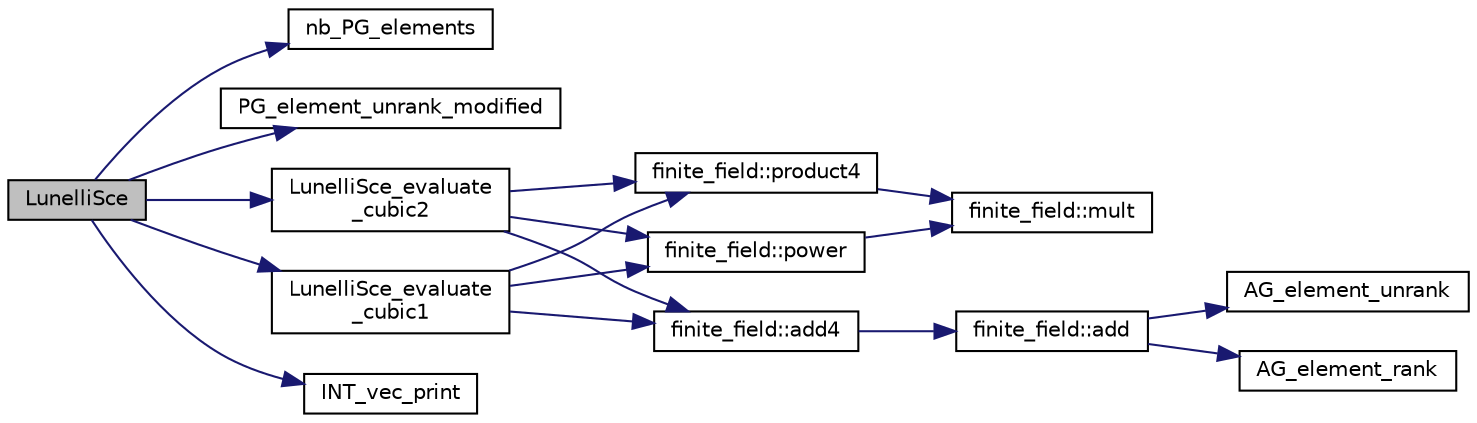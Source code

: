 digraph "LunelliSce"
{
  edge [fontname="Helvetica",fontsize="10",labelfontname="Helvetica",labelfontsize="10"];
  node [fontname="Helvetica",fontsize="10",shape=record];
  rankdir="LR";
  Node6126 [label="LunelliSce",height=0.2,width=0.4,color="black", fillcolor="grey75", style="filled", fontcolor="black"];
  Node6126 -> Node6127 [color="midnightblue",fontsize="10",style="solid",fontname="Helvetica"];
  Node6127 [label="nb_PG_elements",height=0.2,width=0.4,color="black", fillcolor="white", style="filled",URL="$d4/d67/geometry_8h.html#ada56c56cb5c7b39553dc0391f2df1cee"];
  Node6126 -> Node6128 [color="midnightblue",fontsize="10",style="solid",fontname="Helvetica"];
  Node6128 [label="PG_element_unrank_modified",height=0.2,width=0.4,color="black", fillcolor="white", style="filled",URL="$d4/d67/geometry_8h.html#a83ae9b605d496f6a90345303f6efae64"];
  Node6126 -> Node6129 [color="midnightblue",fontsize="10",style="solid",fontname="Helvetica"];
  Node6129 [label="LunelliSce_evaluate\l_cubic1",height=0.2,width=0.4,color="black", fillcolor="white", style="filled",URL="$d7/d94/data_8_c.html#a8f28c5a252bb6644322e34e902f249d2"];
  Node6129 -> Node6130 [color="midnightblue",fontsize="10",style="solid",fontname="Helvetica"];
  Node6130 [label="finite_field::power",height=0.2,width=0.4,color="black", fillcolor="white", style="filled",URL="$df/d5a/classfinite__field.html#a0437871b8f775f0b2d589188d9ad7e61"];
  Node6130 -> Node6131 [color="midnightblue",fontsize="10",style="solid",fontname="Helvetica"];
  Node6131 [label="finite_field::mult",height=0.2,width=0.4,color="black", fillcolor="white", style="filled",URL="$df/d5a/classfinite__field.html#a24fb5917aa6d4d656fd855b7f44a13b0"];
  Node6129 -> Node6132 [color="midnightblue",fontsize="10",style="solid",fontname="Helvetica"];
  Node6132 [label="finite_field::product4",height=0.2,width=0.4,color="black", fillcolor="white", style="filled",URL="$df/d5a/classfinite__field.html#a0f2624a7b7196967764ac8b5af016e0f"];
  Node6132 -> Node6131 [color="midnightblue",fontsize="10",style="solid",fontname="Helvetica"];
  Node6129 -> Node6133 [color="midnightblue",fontsize="10",style="solid",fontname="Helvetica"];
  Node6133 [label="finite_field::add4",height=0.2,width=0.4,color="black", fillcolor="white", style="filled",URL="$df/d5a/classfinite__field.html#ac023a9f0c3890a8d2c452aaa2d157502"];
  Node6133 -> Node6134 [color="midnightblue",fontsize="10",style="solid",fontname="Helvetica"];
  Node6134 [label="finite_field::add",height=0.2,width=0.4,color="black", fillcolor="white", style="filled",URL="$df/d5a/classfinite__field.html#a8f12328a27500f3c7be0c849ebbc9d14"];
  Node6134 -> Node6135 [color="midnightblue",fontsize="10",style="solid",fontname="Helvetica"];
  Node6135 [label="AG_element_unrank",height=0.2,width=0.4,color="black", fillcolor="white", style="filled",URL="$d4/d67/geometry_8h.html#a4a33b86c87b2879b97cfa1327abe2885"];
  Node6134 -> Node6136 [color="midnightblue",fontsize="10",style="solid",fontname="Helvetica"];
  Node6136 [label="AG_element_rank",height=0.2,width=0.4,color="black", fillcolor="white", style="filled",URL="$d4/d67/geometry_8h.html#ab2ac908d07dd8038fd996e26bdc75c17"];
  Node6126 -> Node6137 [color="midnightblue",fontsize="10",style="solid",fontname="Helvetica"];
  Node6137 [label="LunelliSce_evaluate\l_cubic2",height=0.2,width=0.4,color="black", fillcolor="white", style="filled",URL="$d7/d94/data_8_c.html#a81d4cdfd8aaa3919768d5e7266d5c933"];
  Node6137 -> Node6130 [color="midnightblue",fontsize="10",style="solid",fontname="Helvetica"];
  Node6137 -> Node6132 [color="midnightblue",fontsize="10",style="solid",fontname="Helvetica"];
  Node6137 -> Node6133 [color="midnightblue",fontsize="10",style="solid",fontname="Helvetica"];
  Node6126 -> Node6138 [color="midnightblue",fontsize="10",style="solid",fontname="Helvetica"];
  Node6138 [label="INT_vec_print",height=0.2,width=0.4,color="black", fillcolor="white", style="filled",URL="$df/dbf/sajeeb_8_c.html#a79a5901af0b47dd0d694109543c027fe"];
}
